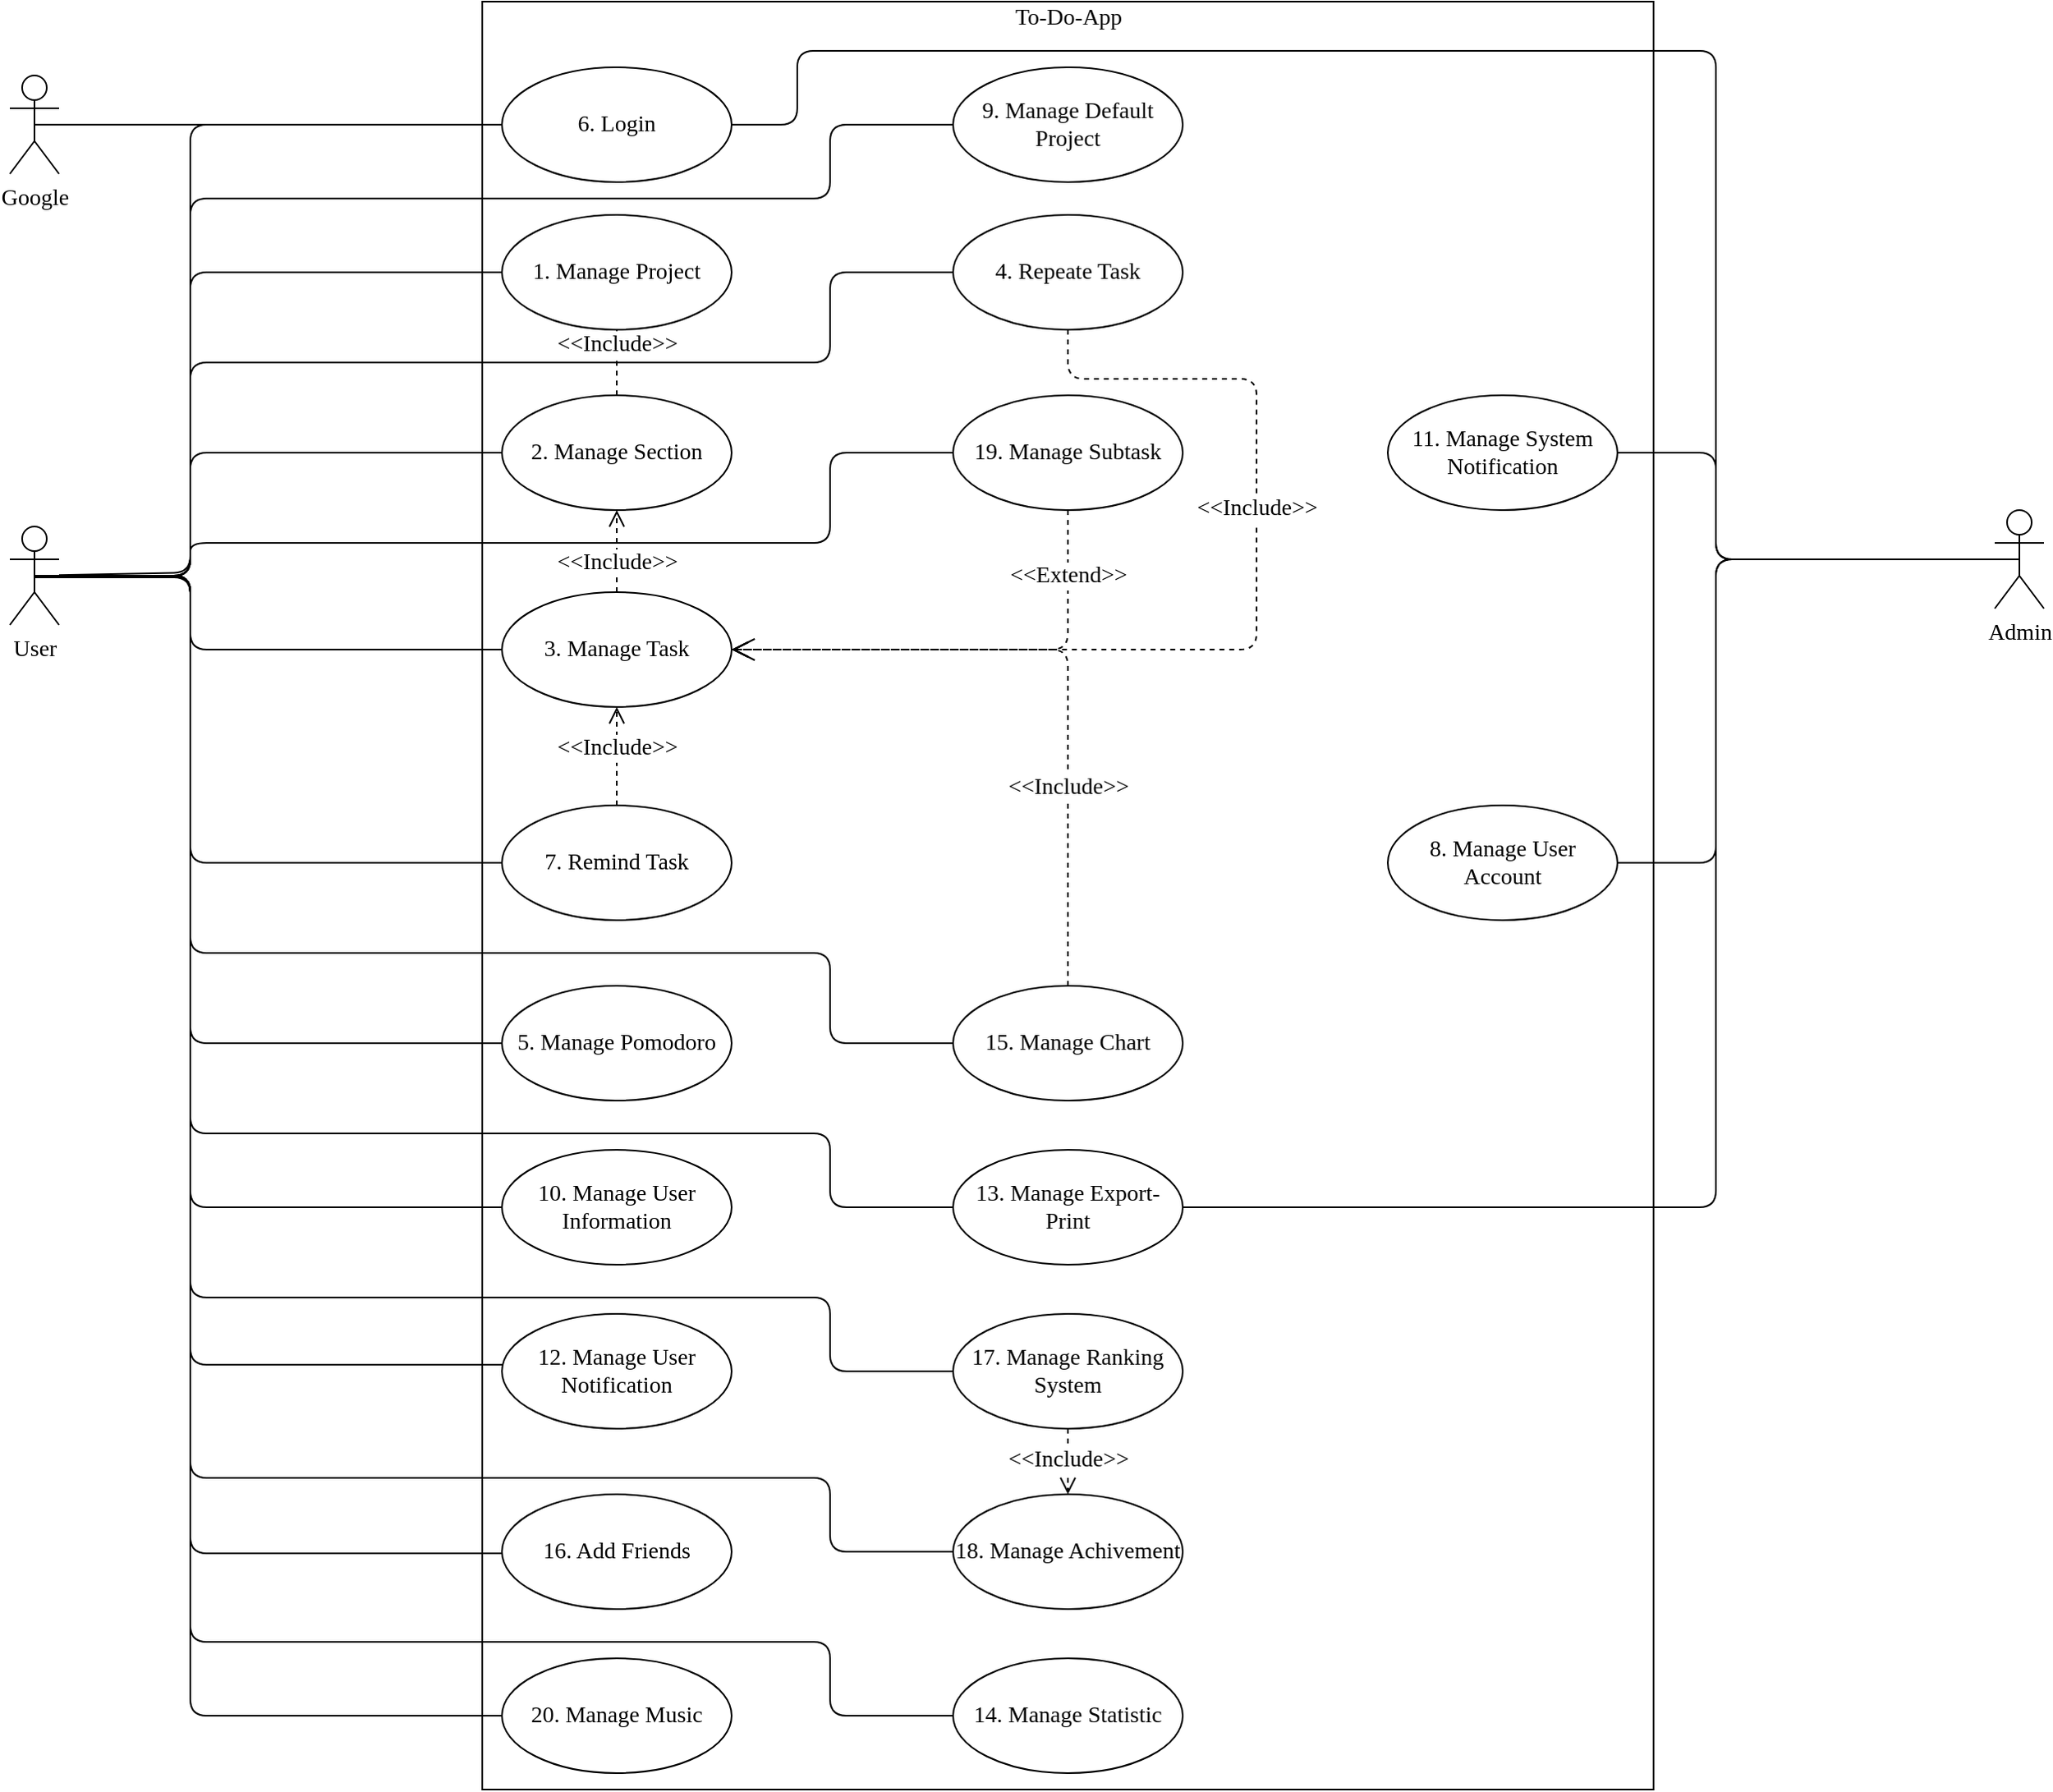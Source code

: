 <mxfile version="13.10.4" type="google"><diagram id="thoo_7yhJUHtLh2looUQ" name="Page-1"><mxGraphModel dx="1210" dy="659" grid="1" gridSize="10" guides="1" tooltips="1" connect="1" arrows="1" fold="1" page="1" pageScale="1" pageWidth="850" pageHeight="1100" math="0" shadow="0"><root><mxCell id="0"/><mxCell id="1" parent="0"/><mxCell id="Ro25-LQNWipEyiWsKmJt-1" value="Google" style="shape=umlActor;verticalLabelPosition=bottom;verticalAlign=top;html=1;fontFamily=Verdana;fontSize=14;" parent="1" vertex="1"><mxGeometry x="90" y="55" width="30" height="60" as="geometry"/></mxCell><mxCell id="Ro25-LQNWipEyiWsKmJt-2" value="" style="rounded=0;whiteSpace=wrap;html=1;fontFamily=Verdana;fontSize=14;" parent="1" vertex="1"><mxGeometry x="378" y="10" width="714" height="1090" as="geometry"/></mxCell><mxCell id="Ro25-LQNWipEyiWsKmJt-3" value="To-Do-App" style="text;html=1;align=center;verticalAlign=middle;resizable=0;points=[];autosize=1;fontFamily=Verdana;fontSize=14;" parent="1" vertex="1"><mxGeometry x="690" y="10" width="90" height="20" as="geometry"/></mxCell><mxCell id="Ro25-LQNWipEyiWsKmJt-7" value="" style="endArrow=none;html=1;fontFamily=Verdana;fontSize=14;exitX=0.5;exitY=0.5;exitDx=0;exitDy=0;exitPerimeter=0;entryX=0;entryY=0.5;entryDx=0;entryDy=0;" parent="1" source="Ro25-LQNWipEyiWsKmJt-1" target="Ro25-LQNWipEyiWsKmJt-36" edge="1"><mxGeometry width="50" height="50" relative="1" as="geometry"><mxPoint x="440" y="240" as="sourcePoint"/><mxPoint x="390" y="105" as="targetPoint"/></mxGeometry></mxCell><mxCell id="Ro25-LQNWipEyiWsKmJt-8" value="Admin" style="shape=umlActor;verticalLabelPosition=bottom;verticalAlign=top;html=1;fontFamily=Verdana;fontSize=14;" parent="1" vertex="1"><mxGeometry x="1300" y="320" width="30" height="60" as="geometry"/></mxCell><mxCell id="Ro25-LQNWipEyiWsKmJt-9" value="User" style="shape=umlActor;verticalLabelPosition=bottom;verticalAlign=top;html=1;fontFamily=Verdana;fontSize=14;" parent="1" vertex="1"><mxGeometry x="90" y="330" width="30" height="60" as="geometry"/></mxCell><mxCell id="Ro25-LQNWipEyiWsKmJt-11" value="" style="endArrow=none;html=1;fontFamily=Verdana;fontSize=14;entryX=0;entryY=0.5;entryDx=0;entryDy=0;" parent="1" source="Ro25-LQNWipEyiWsKmJt-9" target="Ro25-LQNWipEyiWsKmJt-36" edge="1"><mxGeometry width="50" height="50" relative="1" as="geometry"><mxPoint x="230" y="240" as="sourcePoint"/><mxPoint x="390" y="105" as="targetPoint"/><Array as="points"><mxPoint x="200" y="360"/><mxPoint x="200" y="85"/></Array></mxGeometry></mxCell><mxCell id="Ro25-LQNWipEyiWsKmJt-12" value="" style="endArrow=none;html=1;fontFamily=Verdana;fontSize=14;exitX=1;exitY=0.5;exitDx=0;exitDy=0;" parent="1" source="Ro25-LQNWipEyiWsKmJt-36" edge="1"><mxGeometry width="50" height="50" relative="1" as="geometry"><mxPoint x="1150" y="30" as="sourcePoint"/><mxPoint x="1285" y="350" as="targetPoint"/><Array as="points"><mxPoint x="570" y="85"/><mxPoint x="570" y="40"/><mxPoint x="1130" y="40"/><mxPoint x="1130" y="90"/><mxPoint x="1130" y="350"/></Array></mxGeometry></mxCell><mxCell id="Ro25-LQNWipEyiWsKmJt-17" value="" style="endArrow=none;html=1;fontFamily=Verdana;fontSize=14;entryX=0;entryY=0.5;entryDx=0;entryDy=0;" parent="1" source="Ro25-LQNWipEyiWsKmJt-9" target="Ro25-LQNWipEyiWsKmJt-38" edge="1"><mxGeometry width="50" height="50" relative="1" as="geometry"><mxPoint x="350" y="240" as="sourcePoint"/><mxPoint x="320" y="210" as="targetPoint"/><Array as="points"><mxPoint x="200" y="358"/><mxPoint x="200" y="175"/></Array></mxGeometry></mxCell><mxCell id="Ro25-LQNWipEyiWsKmJt-18" value="" style="endArrow=none;html=1;fontFamily=Verdana;fontSize=14;entryX=0;entryY=0.5;entryDx=0;entryDy=0;" parent="1" source="Ro25-LQNWipEyiWsKmJt-9" target="Ro25-LQNWipEyiWsKmJt-35" edge="1"><mxGeometry width="50" height="50" relative="1" as="geometry"><mxPoint x="350" y="240" as="sourcePoint"/><mxPoint x="390" y="275" as="targetPoint"/><Array as="points"><mxPoint x="200" y="360"/><mxPoint x="200" y="285"/></Array></mxGeometry></mxCell><mxCell id="Ro25-LQNWipEyiWsKmJt-19" value="" style="endArrow=none;html=1;fontFamily=Verdana;fontSize=14;entryX=0;entryY=0.5;entryDx=0;entryDy=0;" parent="1" source="Ro25-LQNWipEyiWsKmJt-9" target="Ro25-LQNWipEyiWsKmJt-34" edge="1"><mxGeometry width="50" height="50" relative="1" as="geometry"><mxPoint x="350" y="240" as="sourcePoint"/><mxPoint x="390" y="360" as="targetPoint"/><Array as="points"><mxPoint x="200" y="360"/><mxPoint x="200" y="405"/></Array></mxGeometry></mxCell><mxCell id="Ro25-LQNWipEyiWsKmJt-21" value="&amp;lt;&amp;lt;Include&amp;gt;&amp;gt;" style="html=1;verticalAlign=bottom;endArrow=open;dashed=1;endSize=8;fontFamily=Verdana;fontSize=14;exitX=0.5;exitY=0;exitDx=0;exitDy=0;entryX=0.5;entryY=1;entryDx=0;entryDy=0;" parent="1" source="Ro25-LQNWipEyiWsKmJt-35" target="Ro25-LQNWipEyiWsKmJt-38" edge="1"><mxGeometry relative="1" as="geometry"><mxPoint x="442.5" y="250" as="sourcePoint"/><mxPoint x="442.5" y="200" as="targetPoint"/></mxGeometry></mxCell><mxCell id="Ro25-LQNWipEyiWsKmJt-22" value="&amp;lt;&amp;lt;Include&amp;gt;&amp;gt;" style="html=1;verticalAlign=bottom;endArrow=open;dashed=1;endSize=8;fontFamily=Verdana;fontSize=14;exitX=0.5;exitY=0;exitDx=0;exitDy=0;entryX=0.5;entryY=1;entryDx=0;entryDy=0;" parent="1" source="Ro25-LQNWipEyiWsKmJt-34" target="Ro25-LQNWipEyiWsKmJt-35" edge="1"><mxGeometry x="-0.714" relative="1" as="geometry"><mxPoint x="442.5" y="335" as="sourcePoint"/><mxPoint x="300" y="350" as="targetPoint"/><mxPoint as="offset"/></mxGeometry></mxCell><mxCell id="Ro25-LQNWipEyiWsKmJt-25" value="&amp;lt;&amp;lt;Include&amp;gt;&amp;gt;" style="html=1;verticalAlign=bottom;endArrow=open;dashed=1;endSize=8;fontFamily=Verdana;fontSize=14;entryX=0.5;entryY=1;entryDx=0;entryDy=0;" parent="1" source="Ro25-LQNWipEyiWsKmJt-33" target="Ro25-LQNWipEyiWsKmJt-34" edge="1"><mxGeometry x="-0.2" relative="1" as="geometry"><mxPoint x="442" y="435" as="sourcePoint"/><mxPoint x="442" y="385" as="targetPoint"/><mxPoint as="offset"/></mxGeometry></mxCell><mxCell id="Ro25-LQNWipEyiWsKmJt-27" value="" style="endArrow=none;html=1;fontFamily=Verdana;fontSize=14;exitX=0.5;exitY=0.5;exitDx=0;exitDy=0;exitPerimeter=0;entryX=0;entryY=0.5;entryDx=0;entryDy=0;" parent="1" source="Ro25-LQNWipEyiWsKmJt-9" target="Ro25-LQNWipEyiWsKmJt-33" edge="1"><mxGeometry width="50" height="50" relative="1" as="geometry"><mxPoint x="350" y="440" as="sourcePoint"/><mxPoint x="390" y="460" as="targetPoint"/><Array as="points"><mxPoint x="200" y="360"/><mxPoint x="200" y="535"/></Array></mxGeometry></mxCell><mxCell id="Ro25-LQNWipEyiWsKmJt-29" value="" style="endArrow=none;html=1;fontFamily=Verdana;fontSize=14;exitX=0.5;exitY=0.5;exitDx=0;exitDy=0;exitPerimeter=0;entryX=0;entryY=0.5;entryDx=0;entryDy=0;" parent="1" source="Ro25-LQNWipEyiWsKmJt-9" target="Ro25-LQNWipEyiWsKmJt-31" edge="1"><mxGeometry width="50" height="50" relative="1" as="geometry"><mxPoint x="115" y="377.02" as="sourcePoint"/><mxPoint x="390" y="540" as="targetPoint"/><Array as="points"><mxPoint x="200" y="360"/><mxPoint x="200" y="645"/></Array></mxGeometry></mxCell><mxCell id="Ro25-LQNWipEyiWsKmJt-30" value="10. Manage User Information" style="ellipse;whiteSpace=wrap;html=1;fontFamily=Verdana;fontSize=14;" parent="1" vertex="1"><mxGeometry x="390" y="710" width="140" height="70" as="geometry"/></mxCell><mxCell id="Ro25-LQNWipEyiWsKmJt-31" value="5. Manage Pomodoro" style="ellipse;whiteSpace=wrap;html=1;fontFamily=Verdana;fontSize=14;" parent="1" vertex="1"><mxGeometry x="390" y="610" width="140" height="70" as="geometry"/></mxCell><mxCell id="Ro25-LQNWipEyiWsKmJt-32" value="" style="endArrow=none;html=1;fontFamily=Verdana;fontSize=14;exitX=0;exitY=0.5;exitDx=0;exitDy=0;" parent="1" source="Ro25-LQNWipEyiWsKmJt-30" edge="1"><mxGeometry width="50" height="50" relative="1" as="geometry"><mxPoint x="350" y="520" as="sourcePoint"/><mxPoint x="107" y="360" as="targetPoint"/><Array as="points"><mxPoint x="200" y="745"/><mxPoint x="200" y="360"/></Array></mxGeometry></mxCell><mxCell id="Ro25-LQNWipEyiWsKmJt-33" value="7. Remind Task" style="ellipse;whiteSpace=wrap;html=1;fontFamily=Verdana;fontSize=14;" parent="1" vertex="1"><mxGeometry x="390" y="500" width="140" height="70" as="geometry"/></mxCell><mxCell id="Ro25-LQNWipEyiWsKmJt-34" value="3. Manage Task" style="ellipse;whiteSpace=wrap;html=1;fontFamily=Verdana;fontSize=14;" parent="1" vertex="1"><mxGeometry x="390" y="370" width="140" height="70" as="geometry"/></mxCell><mxCell id="Ro25-LQNWipEyiWsKmJt-35" value="2. Manage Section" style="ellipse;whiteSpace=wrap;html=1;fontFamily=Verdana;fontSize=14;" parent="1" vertex="1"><mxGeometry x="390" y="250" width="140" height="70" as="geometry"/></mxCell><mxCell id="Ro25-LQNWipEyiWsKmJt-36" value="6. Login" style="ellipse;whiteSpace=wrap;html=1;fontFamily=Verdana;fontSize=14;" parent="1" vertex="1"><mxGeometry x="390" y="50" width="140" height="70" as="geometry"/></mxCell><mxCell id="Ro25-LQNWipEyiWsKmJt-37" value="19. Manage Subtask" style="ellipse;whiteSpace=wrap;html=1;fontFamily=Verdana;fontSize=14;" parent="1" vertex="1"><mxGeometry x="665" y="250" width="140" height="70" as="geometry"/></mxCell><mxCell id="Ro25-LQNWipEyiWsKmJt-38" value="1. Manage Project" style="ellipse;whiteSpace=wrap;html=1;fontFamily=Verdana;fontSize=14;" parent="1" vertex="1"><mxGeometry x="390" y="140" width="140" height="70" as="geometry"/></mxCell><mxCell id="Ro25-LQNWipEyiWsKmJt-39" value="12. Manage User Notification" style="ellipse;whiteSpace=wrap;html=1;fontFamily=Verdana;fontSize=14;" parent="1" vertex="1"><mxGeometry x="390" y="810" width="140" height="70" as="geometry"/></mxCell><mxCell id="Ro25-LQNWipEyiWsKmJt-40" value="" style="endArrow=none;html=1;fontFamily=Verdana;fontSize=14;entryX=0;entryY=0.5;entryDx=0;entryDy=0;" parent="1" edge="1"><mxGeometry width="50" height="50" relative="1" as="geometry"><mxPoint x="105" y="360" as="sourcePoint"/><mxPoint x="390" y="841" as="targetPoint"/><Array as="points"><mxPoint x="200" y="360"/><mxPoint x="200" y="841"/></Array></mxGeometry></mxCell><mxCell id="Ro25-LQNWipEyiWsKmJt-42" value="16. Add Friends" style="ellipse;whiteSpace=wrap;html=1;fontFamily=Verdana;fontSize=14;" parent="1" vertex="1"><mxGeometry x="390" y="920" width="140" height="70" as="geometry"/></mxCell><mxCell id="Ro25-LQNWipEyiWsKmJt-43" value="" style="endArrow=none;html=1;fontFamily=Verdana;fontSize=14;entryX=0;entryY=0.5;entryDx=0;entryDy=0;exitX=0.5;exitY=0.5;exitDx=0;exitDy=0;exitPerimeter=0;" parent="1" edge="1"><mxGeometry width="50" height="50" relative="1" as="geometry"><mxPoint x="105" y="361" as="sourcePoint"/><mxPoint x="390" y="956" as="targetPoint"/><Array as="points"><mxPoint x="200" y="361"/><mxPoint x="200" y="956"/></Array></mxGeometry></mxCell><mxCell id="Ro25-LQNWipEyiWsKmJt-44" value="14. Manage Statistic" style="ellipse;whiteSpace=wrap;html=1;fontFamily=Verdana;fontSize=14;" parent="1" vertex="1"><mxGeometry x="665" y="1020" width="140" height="70" as="geometry"/></mxCell><mxCell id="Ro25-LQNWipEyiWsKmJt-45" value="" style="endArrow=none;html=1;fontFamily=Verdana;fontSize=14;entryX=0;entryY=0.5;entryDx=0;entryDy=0;exitX=0.5;exitY=0.5;exitDx=0;exitDy=0;exitPerimeter=0;" parent="1" source="Ro25-LQNWipEyiWsKmJt-9" target="Ro25-LQNWipEyiWsKmJt-44" edge="1"><mxGeometry width="50" height="50" relative="1" as="geometry"><mxPoint x="50" y="730" as="sourcePoint"/><mxPoint x="480" y="830" as="targetPoint"/><Array as="points"><mxPoint x="200" y="360"/><mxPoint x="200" y="1010"/><mxPoint x="590" y="1010"/><mxPoint x="590" y="1055"/></Array></mxGeometry></mxCell><mxCell id="Ro25-LQNWipEyiWsKmJt-46" value="20. Manage Music" style="ellipse;whiteSpace=wrap;html=1;fontFamily=Verdana;fontSize=14;" parent="1" vertex="1"><mxGeometry x="390" y="1020" width="140" height="70" as="geometry"/></mxCell><mxCell id="Ro25-LQNWipEyiWsKmJt-47" value="" style="endArrow=none;html=1;fontFamily=Verdana;fontSize=14;entryX=0;entryY=0.5;entryDx=0;entryDy=0;exitX=0.5;exitY=0.5;exitDx=0;exitDy=0;exitPerimeter=0;" parent="1" source="Ro25-LQNWipEyiWsKmJt-9" target="Ro25-LQNWipEyiWsKmJt-46" edge="1"><mxGeometry width="50" height="50" relative="1" as="geometry"><mxPoint x="120" y="730" as="sourcePoint"/><mxPoint x="480" y="900" as="targetPoint"/><Array as="points"><mxPoint x="200" y="360"/><mxPoint x="200" y="1055"/></Array></mxGeometry></mxCell><mxCell id="Ro25-LQNWipEyiWsKmJt-48" value="17. Manage Ranking System" style="ellipse;whiteSpace=wrap;html=1;fontFamily=Verdana;fontSize=14;" parent="1" vertex="1"><mxGeometry x="665" y="810" width="140" height="70" as="geometry"/></mxCell><mxCell id="Ro25-LQNWipEyiWsKmJt-49" value="18. Manage Achivement" style="ellipse;whiteSpace=wrap;html=1;fontFamily=Verdana;fontSize=14;" parent="1" vertex="1"><mxGeometry x="665" y="920" width="140" height="70" as="geometry"/></mxCell><mxCell id="Ro25-LQNWipEyiWsKmJt-50" value="&amp;lt;&amp;lt;Include&amp;gt;&amp;gt;" style="html=1;verticalAlign=bottom;endArrow=open;dashed=1;endSize=8;fontFamily=Verdana;fontSize=14;exitX=0.5;exitY=1;exitDx=0;exitDy=0;entryX=0.5;entryY=0;entryDx=0;entryDy=0;" parent="1" source="Ro25-LQNWipEyiWsKmJt-48" target="Ro25-LQNWipEyiWsKmJt-49" edge="1"><mxGeometry x="0.5" relative="1" as="geometry"><mxPoint x="620" y="1050" as="sourcePoint"/><mxPoint x="540" y="1050" as="targetPoint"/><mxPoint as="offset"/></mxGeometry></mxCell><mxCell id="Ro25-LQNWipEyiWsKmJt-51" value="" style="endArrow=none;html=1;fontFamily=Verdana;fontSize=14;entryX=0;entryY=0.5;entryDx=0;entryDy=0;exitX=0.5;exitY=0.5;exitDx=0;exitDy=0;exitPerimeter=0;" parent="1" source="Ro25-LQNWipEyiWsKmJt-9" target="Ro25-LQNWipEyiWsKmJt-49" edge="1"><mxGeometry width="50" height="50" relative="1" as="geometry"><mxPoint x="240" y="790" as="sourcePoint"/><mxPoint x="600" y="920" as="targetPoint"/><Array as="points"><mxPoint x="200" y="360"/><mxPoint x="200" y="910"/><mxPoint x="590" y="910"/><mxPoint x="590" y="955"/></Array></mxGeometry></mxCell><mxCell id="Ro25-LQNWipEyiWsKmJt-52" value="" style="endArrow=none;html=1;fontFamily=Verdana;fontSize=14;entryX=0;entryY=0.5;entryDx=0;entryDy=0;exitX=0.5;exitY=0.5;exitDx=0;exitDy=0;exitPerimeter=0;" parent="1" source="Ro25-LQNWipEyiWsKmJt-9" target="Ro25-LQNWipEyiWsKmJt-48" edge="1"><mxGeometry width="50" height="50" relative="1" as="geometry"><mxPoint x="110" y="660" as="sourcePoint"/><mxPoint x="500" y="850" as="targetPoint"/><Array as="points"><mxPoint x="200" y="360"/><mxPoint x="200" y="800"/><mxPoint x="590" y="800"/><mxPoint x="590" y="845"/></Array></mxGeometry></mxCell><mxCell id="Ro25-LQNWipEyiWsKmJt-53" value="13. Manage Export-Print" style="ellipse;whiteSpace=wrap;html=1;fontFamily=Verdana;fontSize=14;" parent="1" vertex="1"><mxGeometry x="665" y="710" width="140" height="70" as="geometry"/></mxCell><mxCell id="Ro25-LQNWipEyiWsKmJt-54" value="" style="endArrow=none;html=1;fontFamily=Verdana;fontSize=14;entryX=0;entryY=0.5;entryDx=0;entryDy=0;exitX=0.5;exitY=0.5;exitDx=0;exitDy=0;exitPerimeter=0;" parent="1" source="Ro25-LQNWipEyiWsKmJt-9" target="Ro25-LQNWipEyiWsKmJt-53" edge="1"><mxGeometry width="50" height="50" relative="1" as="geometry"><mxPoint x="90" y="630" as="sourcePoint"/><mxPoint x="700" y="830" as="targetPoint"/><Array as="points"><mxPoint x="200" y="360"/><mxPoint x="200" y="700"/><mxPoint x="590" y="700"/><mxPoint x="590" y="745"/></Array></mxGeometry></mxCell><mxCell id="Ro25-LQNWipEyiWsKmJt-55" value="15. Manage Chart" style="ellipse;whiteSpace=wrap;html=1;fontFamily=Verdana;fontSize=14;" parent="1" vertex="1"><mxGeometry x="665" y="610" width="140" height="70" as="geometry"/></mxCell><mxCell id="Ro25-LQNWipEyiWsKmJt-56" value="" style="endArrow=none;html=1;fontFamily=Verdana;fontSize=14;entryX=0;entryY=0.5;entryDx=0;entryDy=0;exitX=0.5;exitY=0.5;exitDx=0;exitDy=0;exitPerimeter=0;" parent="1" source="Ro25-LQNWipEyiWsKmJt-9" target="Ro25-LQNWipEyiWsKmJt-55" edge="1"><mxGeometry width="50" height="50" relative="1" as="geometry"><mxPoint x="30" y="460" as="sourcePoint"/><mxPoint x="610" y="660" as="targetPoint"/><Array as="points"><mxPoint x="200" y="360"/><mxPoint x="200" y="590"/><mxPoint x="590" y="590"/><mxPoint x="590" y="645"/></Array></mxGeometry></mxCell><mxCell id="Ro25-LQNWipEyiWsKmJt-60" value="" style="endArrow=none;html=1;fontFamily=Verdana;fontSize=14;entryX=0;entryY=0.5;entryDx=0;entryDy=0;exitX=0.5;exitY=0.5;exitDx=0;exitDy=0;exitPerimeter=0;" parent="1" source="Ro25-LQNWipEyiWsKmJt-9" target="Ro25-LQNWipEyiWsKmJt-37" edge="1"><mxGeometry width="50" height="50" relative="1" as="geometry"><mxPoint x="640" y="420" as="sourcePoint"/><mxPoint x="690" y="370" as="targetPoint"/><Array as="points"><mxPoint x="200" y="360"/><mxPoint x="200" y="340"/><mxPoint x="590" y="340"/><mxPoint x="590" y="285"/></Array></mxGeometry></mxCell><mxCell id="Ro25-LQNWipEyiWsKmJt-61" value="&amp;lt;&amp;lt;Include&amp;gt;&amp;gt;" style="html=1;verticalAlign=bottom;endArrow=open;dashed=1;endSize=8;fontFamily=Verdana;fontSize=14;exitX=0.5;exitY=0;exitDx=0;exitDy=0;entryX=1;entryY=0.5;entryDx=0;entryDy=0;" parent="1" source="Ro25-LQNWipEyiWsKmJt-55" target="Ro25-LQNWipEyiWsKmJt-34" edge="1"><mxGeometry x="-0.463" relative="1" as="geometry"><mxPoint x="860" y="410" as="sourcePoint"/><mxPoint x="780" y="410" as="targetPoint"/><Array as="points"><mxPoint x="735" y="580"/><mxPoint x="735" y="405"/></Array><mxPoint as="offset"/></mxGeometry></mxCell><mxCell id="Ro25-LQNWipEyiWsKmJt-62" value="4. Repeate Task" style="ellipse;whiteSpace=wrap;html=1;fontFamily=Verdana;fontSize=14;" parent="1" vertex="1"><mxGeometry x="665" y="140" width="140" height="70" as="geometry"/></mxCell><mxCell id="Ro25-LQNWipEyiWsKmJt-63" value="" style="endArrow=none;html=1;fontFamily=Verdana;fontSize=14;entryX=0;entryY=0.5;entryDx=0;entryDy=0;exitX=0.5;exitY=0.5;exitDx=0;exitDy=0;exitPerimeter=0;" parent="1" source="Ro25-LQNWipEyiWsKmJt-9" target="Ro25-LQNWipEyiWsKmJt-62" edge="1"><mxGeometry width="50" height="50" relative="1" as="geometry"><mxPoint x="450" y="340" as="sourcePoint"/><mxPoint x="500" y="290" as="targetPoint"/><Array as="points"><mxPoint x="200" y="360"/><mxPoint x="200" y="230"/><mxPoint x="590" y="230"/><mxPoint x="590" y="175"/></Array></mxGeometry></mxCell><mxCell id="Ro25-LQNWipEyiWsKmJt-64" value="&amp;lt;&amp;lt;Include&amp;gt;&amp;gt;" style="html=1;verticalAlign=bottom;endArrow=open;dashed=1;endSize=8;fontFamily=Verdana;fontSize=14;exitX=0.5;exitY=1;exitDx=0;exitDy=0;entryX=1;entryY=0.5;entryDx=0;entryDy=0;" parent="1" source="Ro25-LQNWipEyiWsKmJt-62" target="Ro25-LQNWipEyiWsKmJt-34" edge="1"><mxGeometry x="-0.254" relative="1" as="geometry"><mxPoint x="740" y="400" as="sourcePoint"/><mxPoint x="660" y="400" as="targetPoint"/><Array as="points"><mxPoint x="735" y="240"/><mxPoint x="850" y="240"/><mxPoint x="850" y="405"/></Array><mxPoint as="offset"/></mxGeometry></mxCell><mxCell id="Ro25-LQNWipEyiWsKmJt-65" value="11. Manage System Notification" style="ellipse;whiteSpace=wrap;html=1;fontFamily=Verdana;fontSize=14;" parent="1" vertex="1"><mxGeometry x="930" y="250" width="140" height="70" as="geometry"/></mxCell><mxCell id="Ro25-LQNWipEyiWsKmJt-66" value="8. Manage User Account" style="ellipse;whiteSpace=wrap;html=1;fontFamily=Verdana;fontSize=14;" parent="1" vertex="1"><mxGeometry x="930" y="500" width="140" height="70" as="geometry"/></mxCell><mxCell id="Ro25-LQNWipEyiWsKmJt-67" value="" style="endArrow=none;html=1;fontFamily=Verdana;fontSize=14;entryX=0.5;entryY=0.5;entryDx=0;entryDy=0;entryPerimeter=0;exitX=1;exitY=0.5;exitDx=0;exitDy=0;" parent="1" source="Ro25-LQNWipEyiWsKmJt-65" target="Ro25-LQNWipEyiWsKmJt-8" edge="1"><mxGeometry width="50" height="50" relative="1" as="geometry"><mxPoint x="850" y="430" as="sourcePoint"/><mxPoint x="900" y="380" as="targetPoint"/><Array as="points"><mxPoint x="1130" y="285"/><mxPoint x="1130" y="350"/></Array></mxGeometry></mxCell><mxCell id="Ro25-LQNWipEyiWsKmJt-68" value="" style="endArrow=none;html=1;fontFamily=Verdana;fontSize=14;exitX=1;exitY=0.5;exitDx=0;exitDy=0;entryX=0.5;entryY=0.5;entryDx=0;entryDy=0;entryPerimeter=0;" parent="1" source="Ro25-LQNWipEyiWsKmJt-66" target="Ro25-LQNWipEyiWsKmJt-8" edge="1"><mxGeometry width="50" height="50" relative="1" as="geometry"><mxPoint x="850" y="430" as="sourcePoint"/><mxPoint x="900" y="380" as="targetPoint"/><Array as="points"><mxPoint x="1130" y="535"/><mxPoint x="1130" y="350"/></Array></mxGeometry></mxCell><mxCell id="Ro25-LQNWipEyiWsKmJt-69" value="" style="endArrow=none;html=1;fontFamily=Verdana;fontSize=14;exitX=1;exitY=0.5;exitDx=0;exitDy=0;entryX=0.5;entryY=0.5;entryDx=0;entryDy=0;entryPerimeter=0;" parent="1" source="Ro25-LQNWipEyiWsKmJt-53" target="Ro25-LQNWipEyiWsKmJt-8" edge="1"><mxGeometry width="50" height="50" relative="1" as="geometry"><mxPoint x="820" y="680" as="sourcePoint"/><mxPoint x="870" y="630" as="targetPoint"/><Array as="points"><mxPoint x="1130" y="745"/><mxPoint x="1130" y="350"/></Array></mxGeometry></mxCell><mxCell id="Ro25-LQNWipEyiWsKmJt-70" value="9. Manage Default Project" style="ellipse;whiteSpace=wrap;html=1;fontFamily=Verdana;fontSize=14;" parent="1" vertex="1"><mxGeometry x="665" y="50" width="140" height="70" as="geometry"/></mxCell><mxCell id="Ro25-LQNWipEyiWsKmJt-71" value="" style="endArrow=none;html=1;fontFamily=Verdana;fontSize=14;entryX=0;entryY=0.5;entryDx=0;entryDy=0;exitX=0.5;exitY=0.5;exitDx=0;exitDy=0;exitPerimeter=0;" parent="1" source="Ro25-LQNWipEyiWsKmJt-9" target="Ro25-LQNWipEyiWsKmJt-70" edge="1"><mxGeometry width="50" height="50" relative="1" as="geometry"><mxPoint x="400" y="220" as="sourcePoint"/><mxPoint x="450" y="170" as="targetPoint"/><Array as="points"><mxPoint x="200" y="360"/><mxPoint x="200" y="130"/><mxPoint x="590" y="130"/><mxPoint x="590" y="85"/></Array></mxGeometry></mxCell><mxCell id="Ro25-LQNWipEyiWsKmJt-72" value="&amp;lt;&amp;lt;Extend&amp;gt;&amp;gt;" style="endArrow=open;endSize=12;dashed=1;html=1;fontFamily=Verdana;fontSize=14;exitX=0.5;exitY=1;exitDx=0;exitDy=0;entryX=1;entryY=0.5;entryDx=0;entryDy=0;" parent="1" source="Ro25-LQNWipEyiWsKmJt-37" target="Ro25-LQNWipEyiWsKmJt-34" edge="1"><mxGeometry x="-0.724" width="160" relative="1" as="geometry"><mxPoint x="470" y="350" as="sourcePoint"/><mxPoint x="630" y="350" as="targetPoint"/><Array as="points"><mxPoint x="735" y="405"/></Array><mxPoint as="offset"/></mxGeometry></mxCell></root></mxGraphModel></diagram></mxfile>